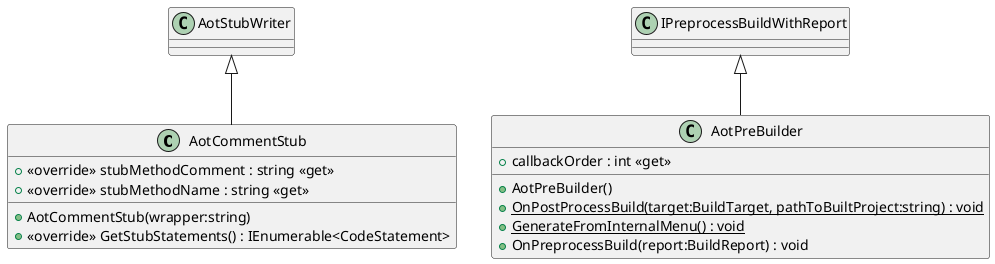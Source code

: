 @startuml
class AotCommentStub {
    + AotCommentStub(wrapper:string)
    + <<override>> stubMethodComment : string <<get>>
    + <<override>> stubMethodName : string <<get>>
    + <<override>> GetStubStatements() : IEnumerable<CodeStatement>
}
class AotPreBuilder {
    + callbackOrder : int <<get>>
    + AotPreBuilder()
    + {static} OnPostProcessBuild(target:BuildTarget, pathToBuiltProject:string) : void
    + {static} GenerateFromInternalMenu() : void
    + OnPreprocessBuild(report:BuildReport) : void
}
AotStubWriter <|-- AotCommentStub
IPreprocessBuildWithReport <|-- AotPreBuilder
@enduml
